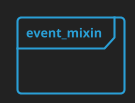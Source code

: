 'MIT License - Copyright (c) 2020-2021 Picorims

@startuml index
!theme cyborg-outline
skinparam BackgroundColor #222222
' skinparam groupInheritance 2
skinparam PackageStyle frame

package "event_mixin" {
    
}